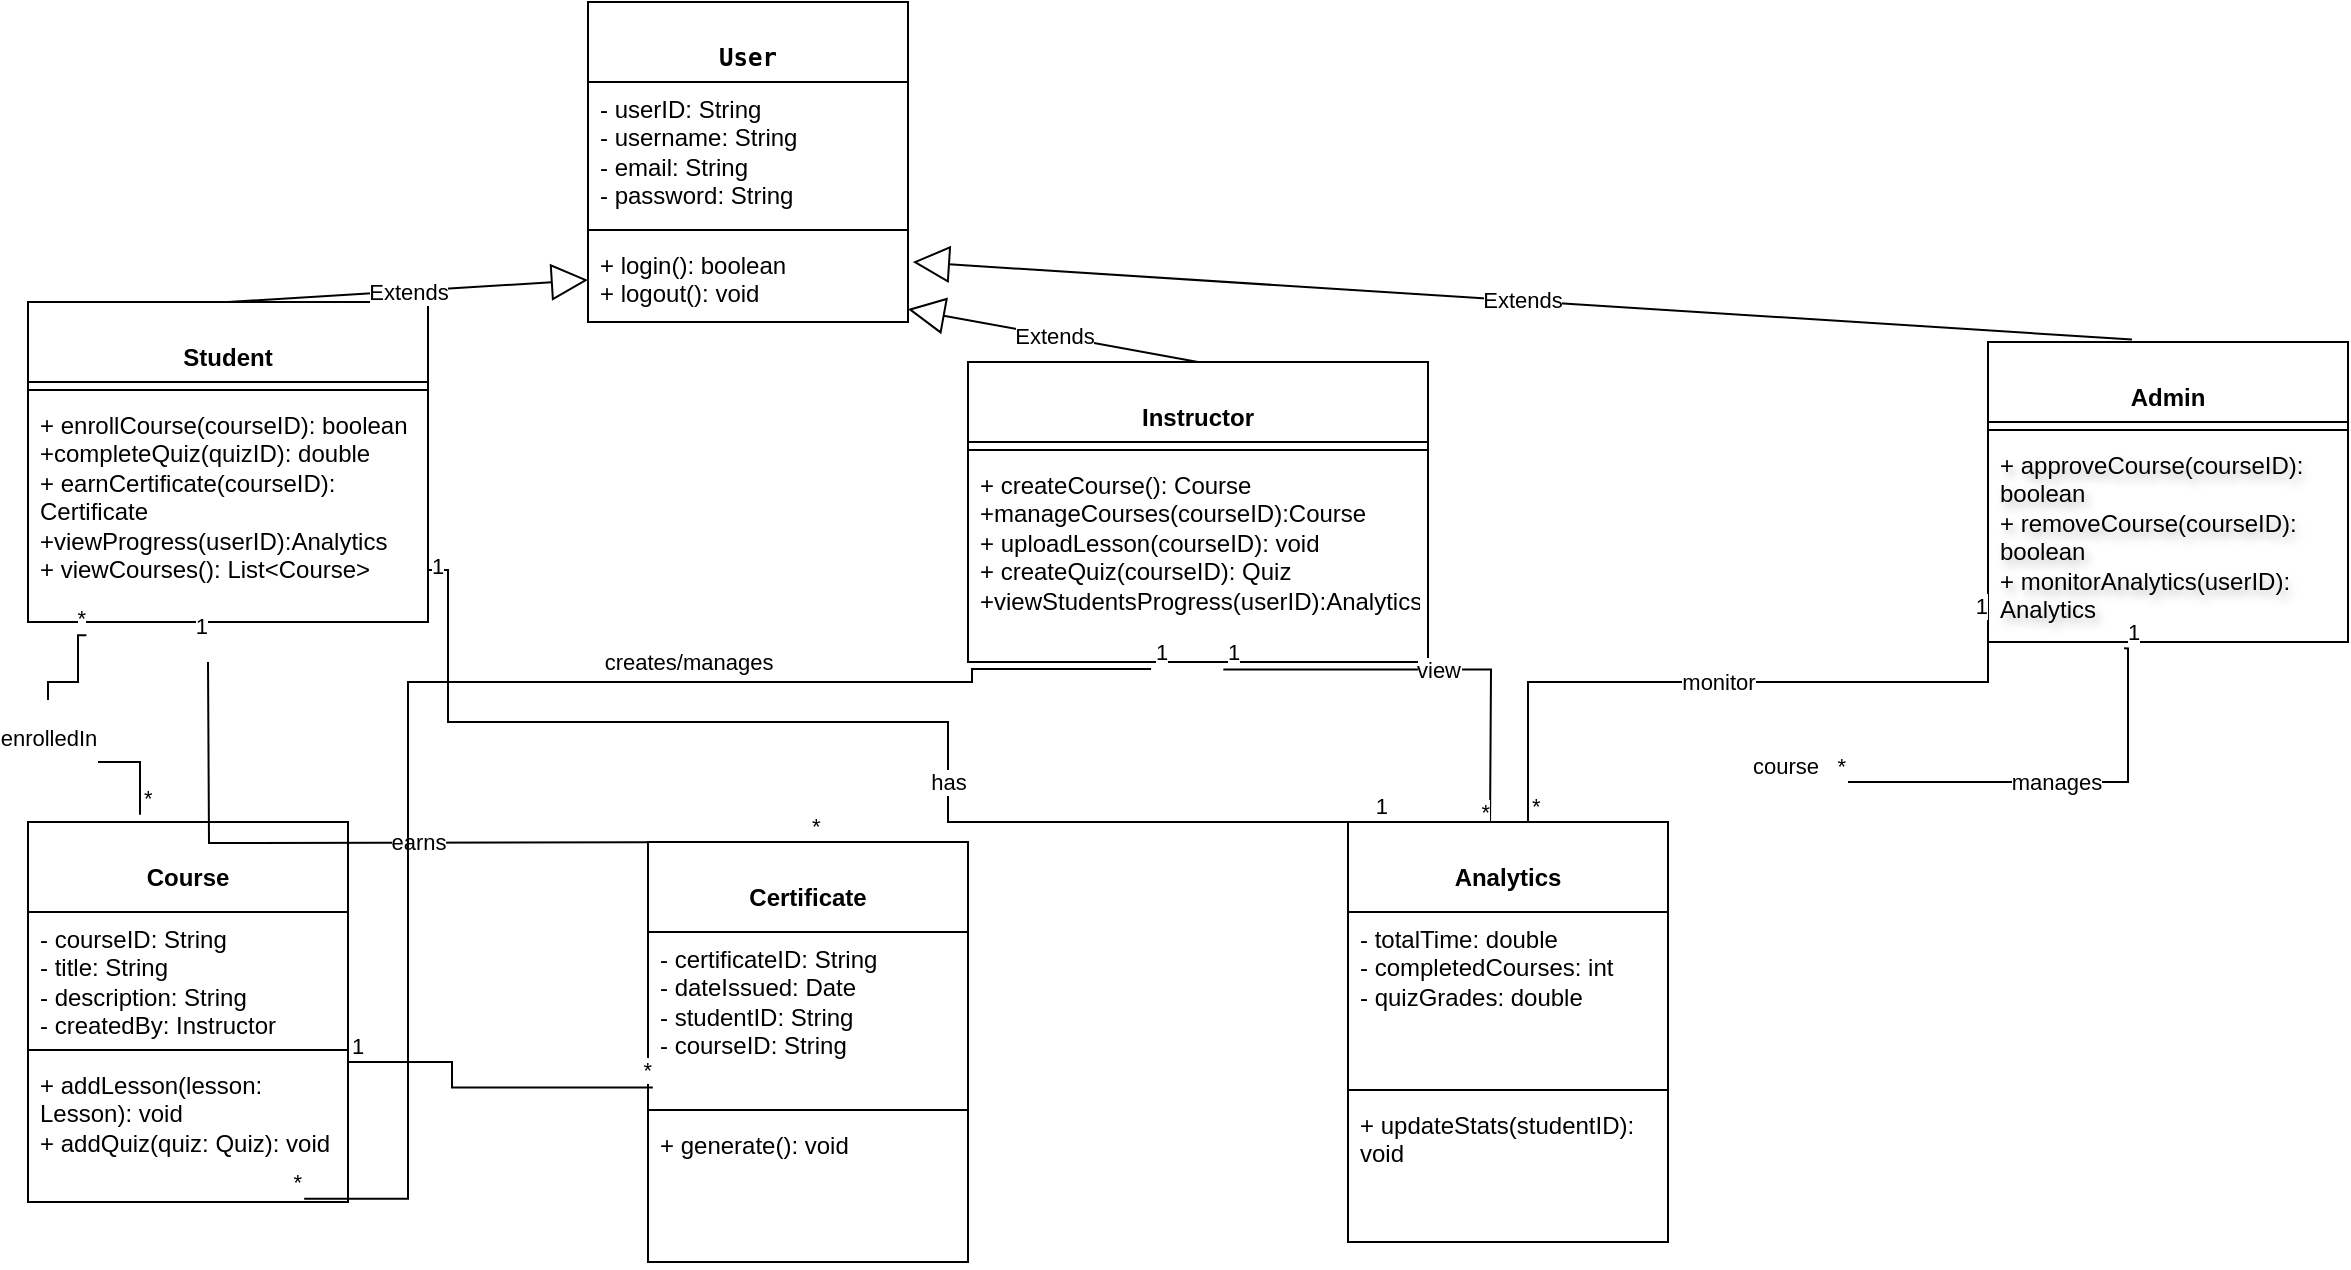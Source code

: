 <mxfile version="28.2.8">
  <diagram id="6JtZ015stfcB8-IzF214" name="Page-1">
    <mxGraphModel dx="1182" dy="604" grid="1" gridSize="10" guides="1" tooltips="1" connect="1" arrows="1" fold="1" page="1" pageScale="1" pageWidth="850" pageHeight="1100" math="0" shadow="0">
      <root>
        <mxCell id="0" />
        <mxCell id="1" parent="0" />
        <mxCell id="Qd_5Jigc1e5ycBpEJGBj-1" value="&#xa; &lt;code data-end=&quot;900&quot; data-start=&quot;894&quot;&gt;User&lt;/code&gt;&#xa;&#xa;" style="swimlane;fontStyle=1;align=center;verticalAlign=top;childLayout=stackLayout;horizontal=1;startSize=40;horizontalStack=0;resizeParent=1;resizeParentMax=0;resizeLast=0;collapsible=1;marginBottom=0;whiteSpace=wrap;html=1;" vertex="1" parent="1">
          <mxGeometry x="380" y="10" width="160" height="160" as="geometry" />
        </mxCell>
        <mxCell id="Qd_5Jigc1e5ycBpEJGBj-2" value="- userID: String&#xa;- username: String&#xa;- email: String&#xa;- password: String" style="text;strokeColor=none;fillColor=none;align=left;verticalAlign=top;spacingLeft=4;spacingRight=4;overflow=hidden;rotatable=0;points=[[0,0.5],[1,0.5]];portConstraint=eastwest;whiteSpace=wrap;html=1;" vertex="1" parent="Qd_5Jigc1e5ycBpEJGBj-1">
          <mxGeometry y="40" width="160" height="70" as="geometry" />
        </mxCell>
        <mxCell id="Qd_5Jigc1e5ycBpEJGBj-3" value="" style="line;strokeWidth=1;fillColor=none;align=left;verticalAlign=middle;spacingTop=-1;spacingLeft=3;spacingRight=3;rotatable=0;labelPosition=right;points=[];portConstraint=eastwest;strokeColor=inherit;" vertex="1" parent="Qd_5Jigc1e5ycBpEJGBj-1">
          <mxGeometry y="110" width="160" height="8" as="geometry" />
        </mxCell>
        <mxCell id="Qd_5Jigc1e5ycBpEJGBj-4" value="+ login(): boolean&#xa;+ logout(): void" style="text;strokeColor=none;fillColor=none;align=left;verticalAlign=top;spacingLeft=4;spacingRight=4;overflow=hidden;rotatable=0;points=[[0,0.5],[1,0.5]];portConstraint=eastwest;whiteSpace=wrap;html=1;" vertex="1" parent="Qd_5Jigc1e5ycBpEJGBj-1">
          <mxGeometry y="118" width="160" height="42" as="geometry" />
        </mxCell>
        <mxCell id="Qd_5Jigc1e5ycBpEJGBj-5" value="&#xa;Student&#xa;&#xa;" style="swimlane;fontStyle=1;align=center;verticalAlign=top;childLayout=stackLayout;horizontal=1;startSize=40;horizontalStack=0;resizeParent=1;resizeParentMax=0;resizeLast=0;collapsible=1;marginBottom=0;whiteSpace=wrap;html=1;" vertex="1" parent="1">
          <mxGeometry x="100" y="160" width="200" height="160" as="geometry" />
        </mxCell>
        <mxCell id="Qd_5Jigc1e5ycBpEJGBj-6" value="" style="line;strokeWidth=1;fillColor=none;align=left;verticalAlign=middle;spacingTop=-1;spacingLeft=3;spacingRight=3;rotatable=0;labelPosition=right;points=[];portConstraint=eastwest;strokeColor=inherit;" vertex="1" parent="Qd_5Jigc1e5ycBpEJGBj-5">
          <mxGeometry y="40" width="200" height="8" as="geometry" />
        </mxCell>
        <mxCell id="Qd_5Jigc1e5ycBpEJGBj-7" value="+ enrollCourse(courseID): boolean&lt;br&gt;+completeQuiz(quizID):&amp;nbsp;double&lt;br&gt;+ earnCertificate(courseID): Certificate&lt;div&gt;+viewProgress(userID):Analytics&lt;/div&gt;&lt;div&gt;+ viewCourses(): List&amp;lt;Course&amp;gt;&lt;/div&gt;&lt;div&gt;&lt;br&gt;&lt;/div&gt;&lt;div&gt;&lt;br&gt;&lt;/div&gt;" style="text;strokeColor=none;fillColor=none;align=left;verticalAlign=top;spacingLeft=4;spacingRight=4;overflow=hidden;rotatable=0;points=[[0,0.5],[1,0.5]];portConstraint=eastwest;whiteSpace=wrap;html=1;" vertex="1" parent="Qd_5Jigc1e5ycBpEJGBj-5">
          <mxGeometry y="48" width="200" height="112" as="geometry" />
        </mxCell>
        <mxCell id="Qd_5Jigc1e5ycBpEJGBj-8" value="&#xa;Instructor&#xa;&#xa;" style="swimlane;fontStyle=1;align=center;verticalAlign=top;childLayout=stackLayout;horizontal=1;startSize=40;horizontalStack=0;resizeParent=1;resizeParentMax=0;resizeLast=0;collapsible=1;marginBottom=0;whiteSpace=wrap;html=1;" vertex="1" parent="1">
          <mxGeometry x="570" y="190" width="230" height="150" as="geometry" />
        </mxCell>
        <mxCell id="Qd_5Jigc1e5ycBpEJGBj-9" value="" style="line;strokeWidth=1;fillColor=none;align=left;verticalAlign=middle;spacingTop=-1;spacingLeft=3;spacingRight=3;rotatable=0;labelPosition=right;points=[];portConstraint=eastwest;strokeColor=inherit;" vertex="1" parent="Qd_5Jigc1e5ycBpEJGBj-8">
          <mxGeometry y="40" width="230" height="8" as="geometry" />
        </mxCell>
        <mxCell id="Qd_5Jigc1e5ycBpEJGBj-10" value="+ createCourse(): Course&lt;div&gt;+manageCourses(courseID):Course&lt;br&gt;+ uploadLesson(courseID): void&lt;br&gt;+ createQuiz(courseID): Quiz&lt;/div&gt;&lt;div&gt;+viewStudentsProgress(userID):Analytics&lt;/div&gt;" style="text;strokeColor=none;fillColor=none;align=left;verticalAlign=top;spacingLeft=4;spacingRight=4;overflow=hidden;rotatable=0;points=[[0,0.5],[1,0.5]];portConstraint=eastwest;whiteSpace=wrap;html=1;" vertex="1" parent="Qd_5Jigc1e5ycBpEJGBj-8">
          <mxGeometry y="48" width="230" height="102" as="geometry" />
        </mxCell>
        <mxCell id="Qd_5Jigc1e5ycBpEJGBj-11" value="&#xa;&lt;strong data-end=&quot;1748&quot; data-start=&quot;1739&quot;&gt;Admin&lt;/strong&gt; &#xa;&#xa;" style="swimlane;fontStyle=1;align=center;verticalAlign=top;childLayout=stackLayout;horizontal=1;startSize=40;horizontalStack=0;resizeParent=1;resizeParentMax=0;resizeLast=0;collapsible=1;marginBottom=0;whiteSpace=wrap;html=1;" vertex="1" parent="1">
          <mxGeometry x="1080" y="180" width="180" height="150" as="geometry" />
        </mxCell>
        <mxCell id="Qd_5Jigc1e5ycBpEJGBj-12" value="" style="line;strokeWidth=1;fillColor=none;align=left;verticalAlign=middle;spacingTop=-1;spacingLeft=3;spacingRight=3;rotatable=0;labelPosition=right;points=[];portConstraint=eastwest;strokeColor=inherit;" vertex="1" parent="Qd_5Jigc1e5ycBpEJGBj-11">
          <mxGeometry y="40" width="180" height="8" as="geometry" />
        </mxCell>
        <mxCell id="Qd_5Jigc1e5ycBpEJGBj-13" value="+ approveCourse(courseID): boolean&lt;br&gt;+ removeCourse(courseID): boolean&lt;br&gt;+ monitorAnalytics(userID): Analytics" style="text;strokeColor=none;fillColor=none;align=left;verticalAlign=top;spacingLeft=4;spacingRight=4;overflow=hidden;rotatable=0;points=[[0,0.5],[1,0.5]];portConstraint=eastwest;whiteSpace=wrap;html=1;textShadow=1;" vertex="1" parent="Qd_5Jigc1e5ycBpEJGBj-11">
          <mxGeometry y="48" width="180" height="102" as="geometry" />
        </mxCell>
        <mxCell id="Qd_5Jigc1e5ycBpEJGBj-14" value="Extends" style="endArrow=block;endSize=16;endFill=0;html=1;rounded=0;exitX=0.5;exitY=0;exitDx=0;exitDy=0;" edge="1" parent="1" source="Qd_5Jigc1e5ycBpEJGBj-8" target="Qd_5Jigc1e5ycBpEJGBj-4">
          <mxGeometry width="160" relative="1" as="geometry">
            <mxPoint x="420" y="160" as="sourcePoint" />
            <mxPoint x="580" y="160" as="targetPoint" />
          </mxGeometry>
        </mxCell>
        <mxCell id="Qd_5Jigc1e5ycBpEJGBj-15" value="Extends" style="endArrow=block;endSize=16;endFill=0;html=1;rounded=0;exitX=0.5;exitY=0;exitDx=0;exitDy=0;entryX=0;entryY=0.5;entryDx=0;entryDy=0;" edge="1" parent="1" source="Qd_5Jigc1e5ycBpEJGBj-5" target="Qd_5Jigc1e5ycBpEJGBj-4">
          <mxGeometry width="160" relative="1" as="geometry">
            <mxPoint x="370" y="160" as="sourcePoint" />
            <mxPoint x="580" y="160" as="targetPoint" />
          </mxGeometry>
        </mxCell>
        <mxCell id="Qd_5Jigc1e5ycBpEJGBj-16" value="Extends" style="endArrow=block;endSize=16;endFill=0;html=1;rounded=0;exitX=0.4;exitY=-0.008;exitDx=0;exitDy=0;entryX=1.015;entryY=0.286;entryDx=0;entryDy=0;exitPerimeter=0;entryPerimeter=0;" edge="1" parent="1" source="Qd_5Jigc1e5ycBpEJGBj-11" target="Qd_5Jigc1e5ycBpEJGBj-4">
          <mxGeometry width="160" relative="1" as="geometry">
            <mxPoint x="690" y="141" as="sourcePoint" />
            <mxPoint x="890" y="80" as="targetPoint" />
          </mxGeometry>
        </mxCell>
        <mxCell id="Qd_5Jigc1e5ycBpEJGBj-17" value="&#xa;Course&#xa;&#xa;" style="swimlane;fontStyle=1;align=center;verticalAlign=top;childLayout=stackLayout;horizontal=1;startSize=45;horizontalStack=0;resizeParent=1;resizeParentMax=0;resizeLast=0;collapsible=1;marginBottom=0;whiteSpace=wrap;html=1;" vertex="1" parent="1">
          <mxGeometry x="100" y="420" width="160" height="190" as="geometry" />
        </mxCell>
        <mxCell id="Qd_5Jigc1e5ycBpEJGBj-18" value="- courseID: String&#xa;- title: String&#xa;- description: String&#xa;- createdBy: Instructor" style="text;strokeColor=none;fillColor=none;align=left;verticalAlign=top;spacingLeft=4;spacingRight=4;overflow=hidden;rotatable=0;points=[[0,0.5],[1,0.5]];portConstraint=eastwest;whiteSpace=wrap;html=1;" vertex="1" parent="Qd_5Jigc1e5ycBpEJGBj-17">
          <mxGeometry y="45" width="160" height="65" as="geometry" />
        </mxCell>
        <mxCell id="Qd_5Jigc1e5ycBpEJGBj-19" value="" style="line;strokeWidth=1;fillColor=none;align=left;verticalAlign=middle;spacingTop=-1;spacingLeft=3;spacingRight=3;rotatable=0;labelPosition=right;points=[];portConstraint=eastwest;strokeColor=inherit;" vertex="1" parent="Qd_5Jigc1e5ycBpEJGBj-17">
          <mxGeometry y="110" width="160" height="8" as="geometry" />
        </mxCell>
        <mxCell id="Qd_5Jigc1e5ycBpEJGBj-20" value="+ addLesson(lesson: Lesson): void&#xa;+ addQuiz(quiz: Quiz): void" style="text;strokeColor=none;fillColor=none;align=left;verticalAlign=top;spacingLeft=4;spacingRight=4;overflow=hidden;rotatable=0;points=[[0,0.5],[1,0.5]];portConstraint=eastwest;whiteSpace=wrap;html=1;" vertex="1" parent="Qd_5Jigc1e5ycBpEJGBj-17">
          <mxGeometry y="118" width="160" height="72" as="geometry" />
        </mxCell>
        <mxCell id="Qd_5Jigc1e5ycBpEJGBj-25" value="&#xa;enrolledIn&#xa;&#xa;" style="endArrow=none;html=1;edgeStyle=orthogonalEdgeStyle;rounded=0;exitX=0.35;exitY=-0.019;exitDx=0;exitDy=0;exitPerimeter=0;entryX=0.146;entryY=1.059;entryDx=0;entryDy=0;entryPerimeter=0;" edge="1" parent="1" source="Qd_5Jigc1e5ycBpEJGBj-17" target="Qd_5Jigc1e5ycBpEJGBj-7">
          <mxGeometry relative="1" as="geometry">
            <mxPoint x="150" y="380" as="sourcePoint" />
            <mxPoint x="160" y="350" as="targetPoint" />
            <Array as="points">
              <mxPoint x="156" y="390" />
              <mxPoint x="110" y="390" />
              <mxPoint x="110" y="350" />
              <mxPoint x="125" y="350" />
            </Array>
          </mxGeometry>
        </mxCell>
        <mxCell id="Qd_5Jigc1e5ycBpEJGBj-26" value="*" style="edgeLabel;resizable=0;html=1;align=left;verticalAlign=bottom;" connectable="0" vertex="1" parent="Qd_5Jigc1e5ycBpEJGBj-25">
          <mxGeometry x="-1" relative="1" as="geometry" />
        </mxCell>
        <mxCell id="Qd_5Jigc1e5ycBpEJGBj-27" value="*" style="edgeLabel;resizable=0;html=1;align=right;verticalAlign=bottom;" connectable="0" vertex="1" parent="Qd_5Jigc1e5ycBpEJGBj-25">
          <mxGeometry x="1" relative="1" as="geometry" />
        </mxCell>
        <mxCell id="Qd_5Jigc1e5ycBpEJGBj-28" value="earns" style="endArrow=none;html=1;edgeStyle=orthogonalEdgeStyle;rounded=0;exitX=0.5;exitY=0;exitDx=0;exitDy=0;" edge="1" parent="1">
          <mxGeometry relative="1" as="geometry">
            <mxPoint x="490" y="430" as="sourcePoint" />
            <mxPoint x="190" y="340" as="targetPoint" />
          </mxGeometry>
        </mxCell>
        <mxCell id="Qd_5Jigc1e5ycBpEJGBj-29" value="*" style="edgeLabel;resizable=0;html=1;align=left;verticalAlign=bottom;" connectable="0" vertex="1" parent="Qd_5Jigc1e5ycBpEJGBj-28">
          <mxGeometry x="-1" relative="1" as="geometry" />
        </mxCell>
        <mxCell id="Qd_5Jigc1e5ycBpEJGBj-30" value="1" style="edgeLabel;resizable=0;html=1;align=right;verticalAlign=bottom;" connectable="0" vertex="1" parent="Qd_5Jigc1e5ycBpEJGBj-28">
          <mxGeometry x="1" relative="1" as="geometry">
            <mxPoint y="-10" as="offset" />
          </mxGeometry>
        </mxCell>
        <mxCell id="Qd_5Jigc1e5ycBpEJGBj-31" value="has" style="endArrow=none;html=1;edgeStyle=orthogonalEdgeStyle;rounded=0;exitX=1;exitY=0.5;exitDx=0;exitDy=0;entryX=0.5;entryY=0;entryDx=0;entryDy=0;" edge="1" parent="1" source="Qd_5Jigc1e5ycBpEJGBj-7">
          <mxGeometry x="0.246" relative="1" as="geometry">
            <mxPoint x="520" y="390" as="sourcePoint" />
            <mxPoint x="780" y="420" as="targetPoint" />
            <Array as="points">
              <mxPoint x="310" y="294" />
              <mxPoint x="310" y="370" />
              <mxPoint x="560" y="370" />
              <mxPoint x="560" y="420" />
            </Array>
            <mxPoint as="offset" />
          </mxGeometry>
        </mxCell>
        <mxCell id="Qd_5Jigc1e5ycBpEJGBj-32" value="1" style="edgeLabel;resizable=0;html=1;align=left;verticalAlign=bottom;" connectable="0" vertex="1" parent="Qd_5Jigc1e5ycBpEJGBj-31">
          <mxGeometry x="-1" relative="1" as="geometry">
            <mxPoint y="36" as="offset" />
          </mxGeometry>
        </mxCell>
        <mxCell id="Qd_5Jigc1e5ycBpEJGBj-33" value="1" style="edgeLabel;resizable=0;html=1;align=right;verticalAlign=bottom;" connectable="0" vertex="1" parent="Qd_5Jigc1e5ycBpEJGBj-31">
          <mxGeometry x="1" relative="1" as="geometry" />
        </mxCell>
        <mxCell id="Qd_5Jigc1e5ycBpEJGBj-34" value="" style="endArrow=none;html=1;edgeStyle=orthogonalEdgeStyle;rounded=0;entryX=0.015;entryY=0.915;entryDx=0;entryDy=0;entryPerimeter=0;" edge="1" parent="1">
          <mxGeometry relative="1" as="geometry">
            <mxPoint x="260" y="540" as="sourcePoint" />
            <mxPoint x="412.4" y="552.775" as="targetPoint" />
            <Array as="points">
              <mxPoint x="312" y="540" />
            </Array>
          </mxGeometry>
        </mxCell>
        <mxCell id="Qd_5Jigc1e5ycBpEJGBj-35" value="1" style="edgeLabel;resizable=0;html=1;align=left;verticalAlign=bottom;" connectable="0" vertex="1" parent="Qd_5Jigc1e5ycBpEJGBj-34">
          <mxGeometry x="-1" relative="1" as="geometry" />
        </mxCell>
        <mxCell id="Qd_5Jigc1e5ycBpEJGBj-36" value="*" style="edgeLabel;resizable=0;html=1;align=right;verticalAlign=bottom;" connectable="0" vertex="1" parent="Qd_5Jigc1e5ycBpEJGBj-34">
          <mxGeometry x="1" relative="1" as="geometry" />
        </mxCell>
        <mxCell id="Qd_5Jigc1e5ycBpEJGBj-37" value="creates/manages" style="endArrow=none;html=1;edgeStyle=orthogonalEdgeStyle;rounded=0;exitX=0.398;exitY=1.034;exitDx=0;exitDy=0;exitPerimeter=0;entryX=0.863;entryY=0.978;entryDx=0;entryDy=0;entryPerimeter=0;" edge="1" parent="1" source="Qd_5Jigc1e5ycBpEJGBj-10" target="Qd_5Jigc1e5ycBpEJGBj-20">
          <mxGeometry x="-0.308" y="-10" relative="1" as="geometry">
            <mxPoint x="520" y="410" as="sourcePoint" />
            <mxPoint x="220" y="620" as="targetPoint" />
            <Array as="points">
              <mxPoint x="572" y="350" />
              <mxPoint x="290" y="350" />
              <mxPoint x="290" y="608" />
            </Array>
            <mxPoint as="offset" />
          </mxGeometry>
        </mxCell>
        <mxCell id="Qd_5Jigc1e5ycBpEJGBj-38" value="1" style="edgeLabel;resizable=0;html=1;align=left;verticalAlign=bottom;" connectable="0" vertex="1" parent="Qd_5Jigc1e5ycBpEJGBj-37">
          <mxGeometry x="-1" relative="1" as="geometry" />
        </mxCell>
        <mxCell id="Qd_5Jigc1e5ycBpEJGBj-39" value="*" style="edgeLabel;resizable=0;html=1;align=right;verticalAlign=bottom;" connectable="0" vertex="1" parent="Qd_5Jigc1e5ycBpEJGBj-37">
          <mxGeometry x="1" relative="1" as="geometry" />
        </mxCell>
        <mxCell id="Qd_5Jigc1e5ycBpEJGBj-40" value="manages" style="endArrow=none;html=1;edgeStyle=orthogonalEdgeStyle;rounded=0;exitX=0.378;exitY=1.031;exitDx=0;exitDy=0;exitPerimeter=0;" edge="1" parent="1" source="Qd_5Jigc1e5ycBpEJGBj-13">
          <mxGeometry relative="1" as="geometry">
            <mxPoint x="1080" y="390" as="sourcePoint" />
            <mxPoint x="1010" y="400" as="targetPoint" />
            <Array as="points">
              <mxPoint x="1150" y="333" />
              <mxPoint x="1150" y="400" />
            </Array>
          </mxGeometry>
        </mxCell>
        <mxCell id="Qd_5Jigc1e5ycBpEJGBj-41" value="1" style="edgeLabel;resizable=0;html=1;align=left;verticalAlign=bottom;" connectable="0" vertex="1" parent="Qd_5Jigc1e5ycBpEJGBj-40">
          <mxGeometry x="-1" relative="1" as="geometry" />
        </mxCell>
        <mxCell id="Qd_5Jigc1e5ycBpEJGBj-42" value="course&amp;nbsp; &amp;nbsp;*" style="edgeLabel;resizable=0;html=1;align=right;verticalAlign=bottom;" connectable="0" vertex="1" parent="Qd_5Jigc1e5ycBpEJGBj-40">
          <mxGeometry x="1" relative="1" as="geometry" />
        </mxCell>
        <mxCell id="Qd_5Jigc1e5ycBpEJGBj-49" value="view" style="endArrow=none;html=1;edgeStyle=orthogonalEdgeStyle;rounded=0;exitX=0.555;exitY=1.037;exitDx=0;exitDy=0;exitPerimeter=0;entryX=0.818;entryY=0.018;entryDx=0;entryDy=0;entryPerimeter=0;" edge="1" parent="1" source="Qd_5Jigc1e5ycBpEJGBj-10">
          <mxGeometry relative="1" as="geometry">
            <mxPoint x="670" y="370" as="sourcePoint" />
            <mxPoint x="831" y="424" as="targetPoint" />
          </mxGeometry>
        </mxCell>
        <mxCell id="Qd_5Jigc1e5ycBpEJGBj-50" value="1" style="edgeLabel;resizable=0;html=1;align=left;verticalAlign=bottom;" connectable="0" vertex="1" parent="Qd_5Jigc1e5ycBpEJGBj-49">
          <mxGeometry x="-1" relative="1" as="geometry" />
        </mxCell>
        <mxCell id="Qd_5Jigc1e5ycBpEJGBj-51" value="*" style="edgeLabel;resizable=0;html=1;align=right;verticalAlign=bottom;" connectable="0" vertex="1" parent="Qd_5Jigc1e5ycBpEJGBj-49">
          <mxGeometry x="1" relative="1" as="geometry" />
        </mxCell>
        <mxCell id="Qd_5Jigc1e5ycBpEJGBj-52" value="monitor" style="endArrow=none;html=1;edgeStyle=orthogonalEdgeStyle;rounded=0;exitX=0.938;exitY=0;exitDx=0;exitDy=0;exitPerimeter=0;" edge="1" parent="1">
          <mxGeometry relative="1" as="geometry">
            <mxPoint x="850" y="420" as="sourcePoint" />
            <mxPoint x="1080" y="320" as="targetPoint" />
            <Array as="points">
              <mxPoint x="850" y="350" />
              <mxPoint x="1080" y="350" />
            </Array>
          </mxGeometry>
        </mxCell>
        <mxCell id="Qd_5Jigc1e5ycBpEJGBj-53" value="*" style="edgeLabel;resizable=0;html=1;align=left;verticalAlign=bottom;" connectable="0" vertex="1" parent="Qd_5Jigc1e5ycBpEJGBj-52">
          <mxGeometry x="-1" relative="1" as="geometry" />
        </mxCell>
        <mxCell id="Qd_5Jigc1e5ycBpEJGBj-54" value="1" style="edgeLabel;resizable=0;html=1;align=right;verticalAlign=bottom;" connectable="0" vertex="1" parent="Qd_5Jigc1e5ycBpEJGBj-52">
          <mxGeometry x="1" relative="1" as="geometry" />
        </mxCell>
        <mxCell id="Qd_5Jigc1e5ycBpEJGBj-55" value="&lt;div style=&quot;text-align: right;&quot;&gt;&lt;br&gt;&lt;/div&gt;" style="text;whiteSpace=wrap;html=1;" vertex="1" parent="1">
          <mxGeometry x="390" y="200" width="60" height="40" as="geometry" />
        </mxCell>
        <mxCell id="Qd_5Jigc1e5ycBpEJGBj-56" value="&#xa;Certificate&#xa;&#xa;" style="swimlane;fontStyle=1;align=center;verticalAlign=top;childLayout=stackLayout;horizontal=1;startSize=45;horizontalStack=0;resizeParent=1;resizeParentMax=0;resizeLast=0;collapsible=1;marginBottom=0;whiteSpace=wrap;html=1;" vertex="1" parent="1">
          <mxGeometry x="410" y="430" width="160" height="210" as="geometry" />
        </mxCell>
        <mxCell id="Qd_5Jigc1e5ycBpEJGBj-57" value="- certificateID: String&#xa;- dateIssued: Date&#xa;- studentID: String&#xa;- courseID: String" style="text;strokeColor=none;fillColor=none;align=left;verticalAlign=top;spacingLeft=4;spacingRight=4;overflow=hidden;rotatable=0;points=[[0,0.5],[1,0.5]];portConstraint=eastwest;whiteSpace=wrap;html=1;" vertex="1" parent="Qd_5Jigc1e5ycBpEJGBj-56">
          <mxGeometry y="45" width="160" height="85" as="geometry" />
        </mxCell>
        <mxCell id="Qd_5Jigc1e5ycBpEJGBj-58" value="" style="line;strokeWidth=1;fillColor=none;align=left;verticalAlign=middle;spacingTop=-1;spacingLeft=3;spacingRight=3;rotatable=0;labelPosition=right;points=[];portConstraint=eastwest;strokeColor=inherit;" vertex="1" parent="Qd_5Jigc1e5ycBpEJGBj-56">
          <mxGeometry y="130" width="160" height="8" as="geometry" />
        </mxCell>
        <mxCell id="Qd_5Jigc1e5ycBpEJGBj-59" value="+ generate(): void" style="text;strokeColor=none;fillColor=none;align=left;verticalAlign=top;spacingLeft=4;spacingRight=4;overflow=hidden;rotatable=0;points=[[0,0.5],[1,0.5]];portConstraint=eastwest;whiteSpace=wrap;html=1;" vertex="1" parent="Qd_5Jigc1e5ycBpEJGBj-56">
          <mxGeometry y="138" width="160" height="72" as="geometry" />
        </mxCell>
        <mxCell id="Qd_5Jigc1e5ycBpEJGBj-60" value="*" style="edgeLabel;resizable=0;html=1;align=left;verticalAlign=bottom;" connectable="0" vertex="1" parent="1">
          <mxGeometry x="490" y="430" as="geometry" />
        </mxCell>
        <mxCell id="Qd_5Jigc1e5ycBpEJGBj-61" value="*" style="edgeLabel;resizable=0;html=1;align=right;verticalAlign=bottom;" connectable="0" vertex="1" parent="1">
          <mxGeometry x="412.2" y="552.775" as="geometry" />
        </mxCell>
        <mxCell id="Qd_5Jigc1e5ycBpEJGBj-62" value="&#xa;Analytics&#xa;&#xa;" style="swimlane;fontStyle=1;align=center;verticalAlign=top;childLayout=stackLayout;horizontal=1;startSize=45;horizontalStack=0;resizeParent=1;resizeParentMax=0;resizeLast=0;collapsible=1;marginBottom=0;whiteSpace=wrap;html=1;" vertex="1" parent="1">
          <mxGeometry x="760" y="420" width="160" height="210" as="geometry" />
        </mxCell>
        <mxCell id="Qd_5Jigc1e5ycBpEJGBj-63" value="- totalTime: double&lt;br&gt;- completedCourses: int&lt;br&gt;- quizGrades: double&lt;div&gt;&lt;br&gt;&lt;/div&gt;" style="text;strokeColor=none;fillColor=none;align=left;verticalAlign=top;spacingLeft=4;spacingRight=4;overflow=hidden;rotatable=0;points=[[0,0.5],[1,0.5]];portConstraint=eastwest;whiteSpace=wrap;html=1;" vertex="1" parent="Qd_5Jigc1e5ycBpEJGBj-62">
          <mxGeometry y="45" width="160" height="85" as="geometry" />
        </mxCell>
        <mxCell id="Qd_5Jigc1e5ycBpEJGBj-64" value="" style="line;strokeWidth=1;fillColor=none;align=left;verticalAlign=middle;spacingTop=-1;spacingLeft=3;spacingRight=3;rotatable=0;labelPosition=right;points=[];portConstraint=eastwest;strokeColor=inherit;" vertex="1" parent="Qd_5Jigc1e5ycBpEJGBj-62">
          <mxGeometry y="130" width="160" height="8" as="geometry" />
        </mxCell>
        <mxCell id="Qd_5Jigc1e5ycBpEJGBj-65" value="&lt;div&gt;+ updateStats(studentID): void&lt;/div&gt;&lt;div&gt;&lt;br&gt;&lt;/div&gt;" style="text;strokeColor=none;fillColor=none;align=left;verticalAlign=top;spacingLeft=4;spacingRight=4;overflow=hidden;rotatable=0;points=[[0,0.5],[1,0.5]];portConstraint=eastwest;whiteSpace=wrap;html=1;" vertex="1" parent="Qd_5Jigc1e5ycBpEJGBj-62">
          <mxGeometry y="138" width="160" height="72" as="geometry" />
        </mxCell>
      </root>
    </mxGraphModel>
  </diagram>
</mxfile>
